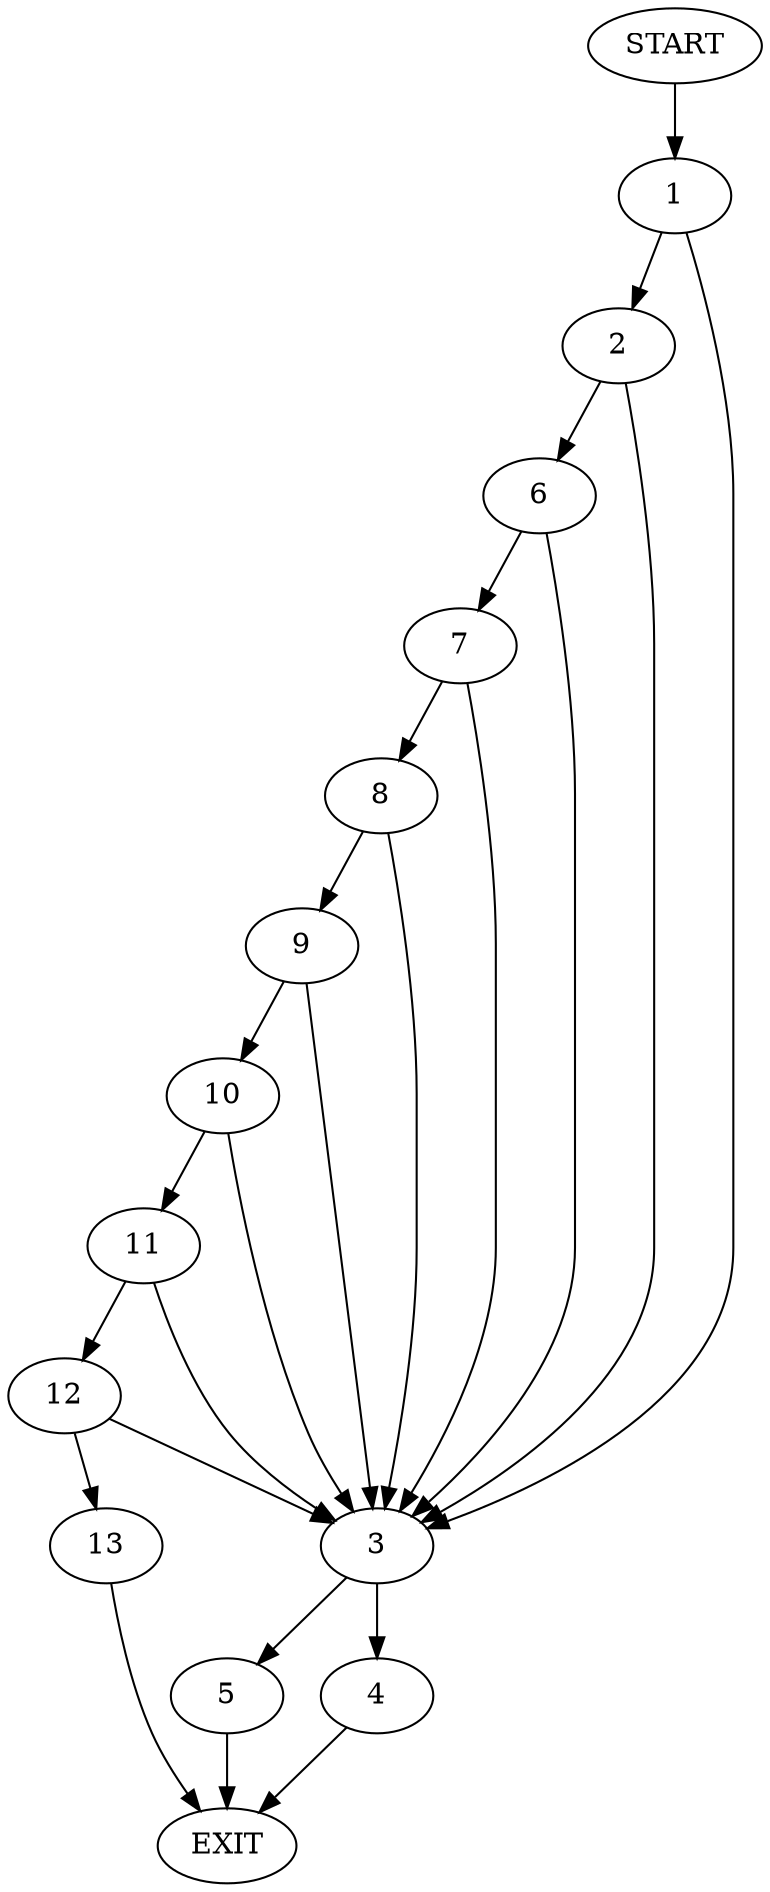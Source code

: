 digraph {
0 [label="START"]
14 [label="EXIT"]
0 -> 1
1 -> 2
1 -> 3
3 -> 4
3 -> 5
2 -> 6
2 -> 3
6 -> 7
6 -> 3
7 -> 8
7 -> 3
8 -> 9
8 -> 3
9 -> 10
9 -> 3
10 -> 3
10 -> 11
11 -> 12
11 -> 3
12 -> 13
12 -> 3
13 -> 14
5 -> 14
4 -> 14
}
